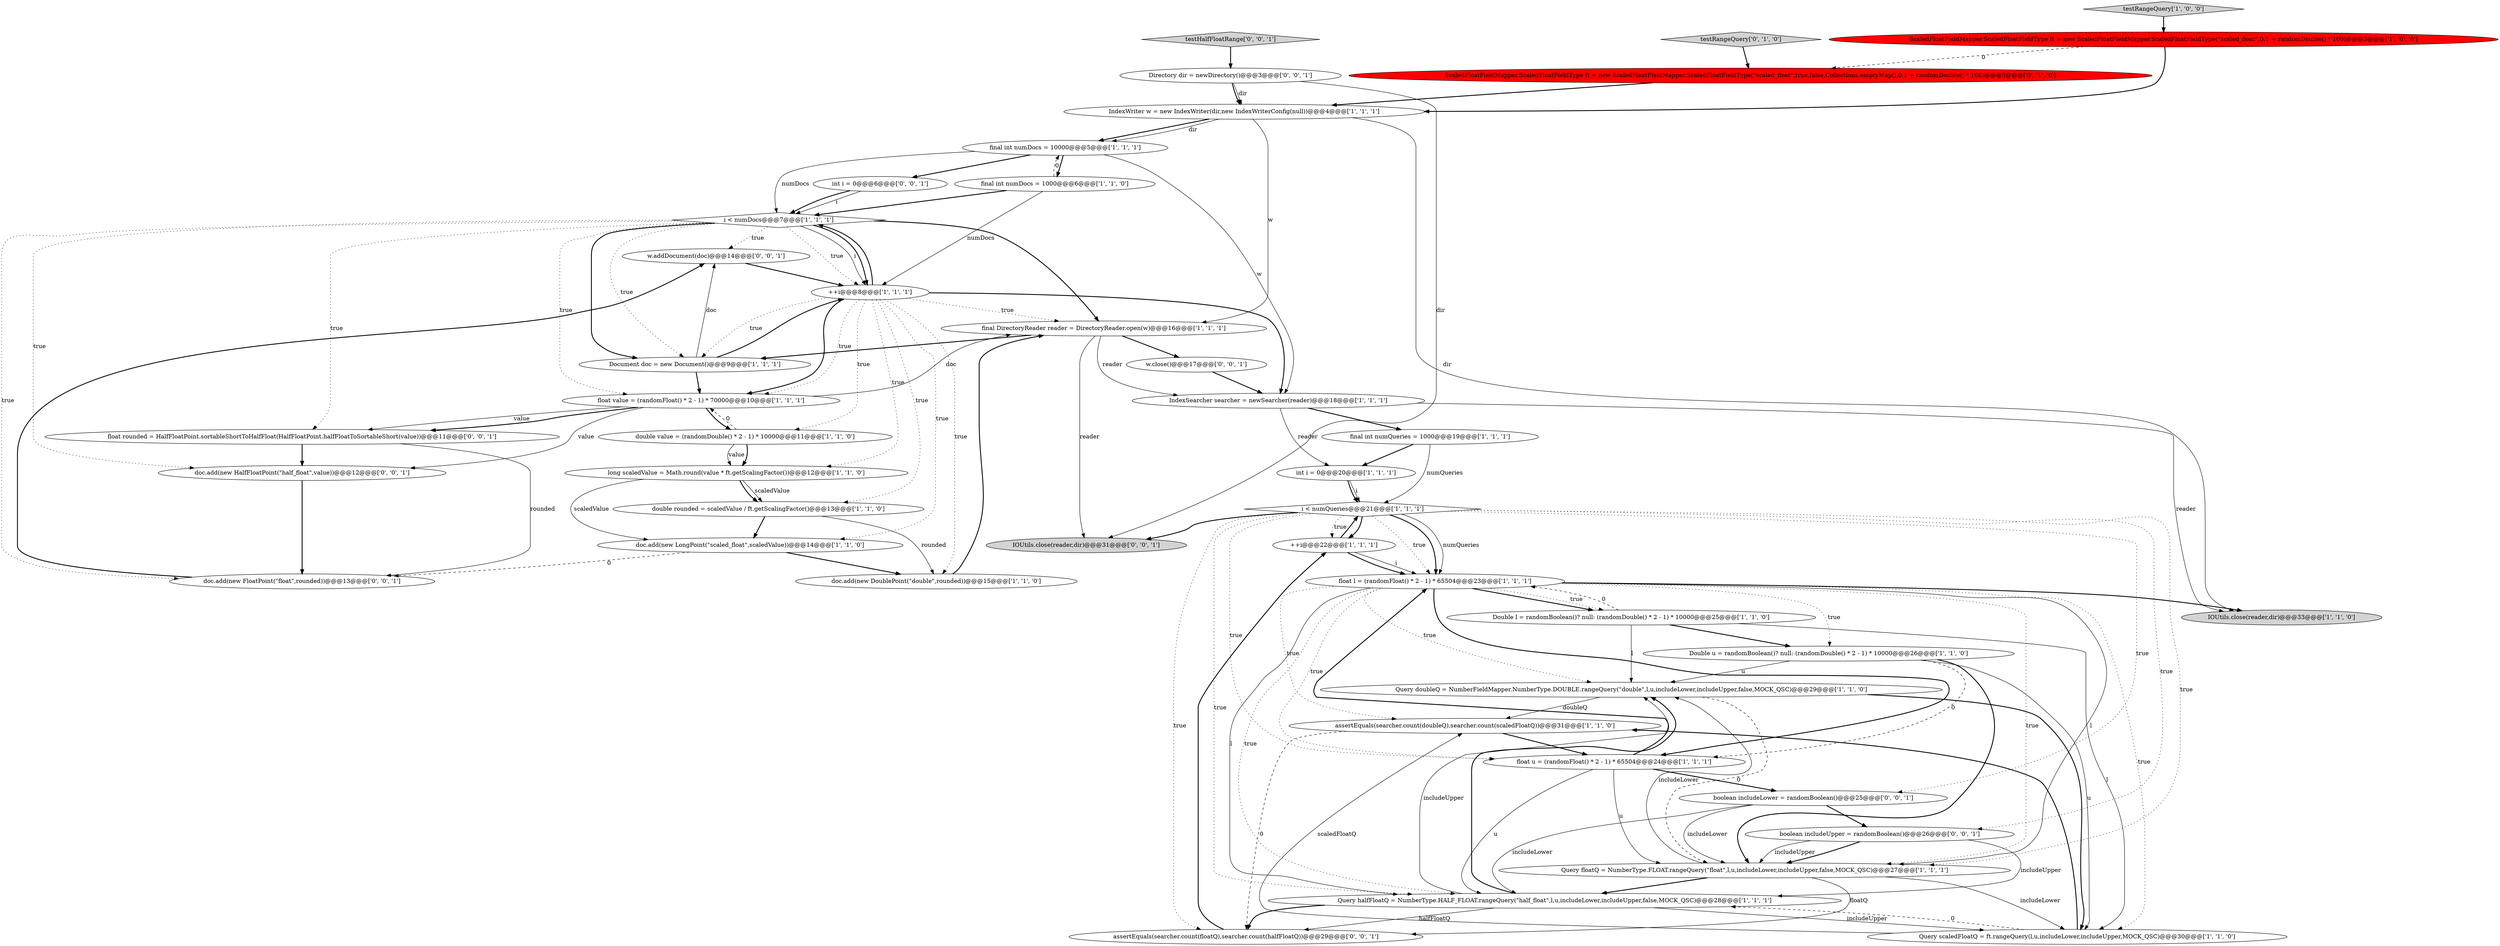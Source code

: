 digraph {
31 [style = filled, label = "testRangeQuery['0', '1', '0']", fillcolor = lightgray, shape = diamond image = "AAA0AAABBB2BBB"];
21 [style = filled, label = "final int numQueries = 1000@@@19@@@['1', '1', '1']", fillcolor = white, shape = ellipse image = "AAA0AAABBB1BBB"];
11 [style = filled, label = "ScaledFloatFieldMapper.ScaledFloatFieldType ft = new ScaledFloatFieldMapper.ScaledFloatFieldType(\"scaled_float\",0.1 + randomDouble() * 100)@@@3@@@['1', '0', '0']", fillcolor = red, shape = ellipse image = "AAA1AAABBB1BBB"];
22 [style = filled, label = "IndexWriter w = new IndexWriter(dir,new IndexWriterConfig(null))@@@4@@@['1', '1', '1']", fillcolor = white, shape = ellipse image = "AAA0AAABBB1BBB"];
18 [style = filled, label = "IOUtils.close(reader,dir)@@@33@@@['1', '1', '0']", fillcolor = lightgray, shape = ellipse image = "AAA0AAABBB1BBB"];
12 [style = filled, label = "i < numDocs@@@7@@@['1', '1', '1']", fillcolor = white, shape = diamond image = "AAA0AAABBB1BBB"];
29 [style = filled, label = "Query doubleQ = NumberFieldMapper.NumberType.DOUBLE.rangeQuery(\"double\",l,u,includeLower,includeUpper,false,MOCK_QSC)@@@29@@@['1', '1', '0']", fillcolor = white, shape = ellipse image = "AAA0AAABBB1BBB"];
6 [style = filled, label = "IndexSearcher searcher = newSearcher(reader)@@@18@@@['1', '1', '1']", fillcolor = white, shape = ellipse image = "AAA0AAABBB1BBB"];
13 [style = filled, label = "final int numDocs = 10000@@@5@@@['1', '1', '1']", fillcolor = white, shape = ellipse image = "AAA0AAABBB1BBB"];
24 [style = filled, label = "double rounded = scaledValue / ft.getScalingFactor()@@@13@@@['1', '1', '0']", fillcolor = white, shape = ellipse image = "AAA0AAABBB1BBB"];
28 [style = filled, label = "++i@@@22@@@['1', '1', '1']", fillcolor = white, shape = ellipse image = "AAA0AAABBB1BBB"];
35 [style = filled, label = "IOUtils.close(reader,dir)@@@31@@@['0', '0', '1']", fillcolor = lightgray, shape = ellipse image = "AAA0AAABBB3BBB"];
2 [style = filled, label = "i < numQueries@@@21@@@['1', '1', '1']", fillcolor = white, shape = diamond image = "AAA0AAABBB1BBB"];
7 [style = filled, label = "doc.add(new LongPoint(\"scaled_float\",scaledValue))@@@14@@@['1', '1', '0']", fillcolor = white, shape = ellipse image = "AAA0AAABBB1BBB"];
36 [style = filled, label = "w.addDocument(doc)@@@14@@@['0', '0', '1']", fillcolor = white, shape = ellipse image = "AAA0AAABBB3BBB"];
5 [style = filled, label = "Query halfFloatQ = NumberType.HALF_FLOAT.rangeQuery(\"half_float\",l,u,includeLower,includeUpper,false,MOCK_QSC)@@@28@@@['1', '1', '1']", fillcolor = white, shape = ellipse image = "AAA0AAABBB1BBB"];
16 [style = filled, label = "assertEquals(searcher.count(doubleQ),searcher.count(scaledFloatQ))@@@31@@@['1', '1', '0']", fillcolor = white, shape = ellipse image = "AAA0AAABBB1BBB"];
32 [style = filled, label = "doc.add(new HalfFloatPoint(\"half_float\",value))@@@12@@@['0', '0', '1']", fillcolor = white, shape = ellipse image = "AAA0AAABBB3BBB"];
14 [style = filled, label = "double value = (randomDouble() * 2 - 1) * 10000@@@11@@@['1', '1', '0']", fillcolor = white, shape = ellipse image = "AAA0AAABBB1BBB"];
8 [style = filled, label = "++i@@@8@@@['1', '1', '1']", fillcolor = white, shape = ellipse image = "AAA0AAABBB1BBB"];
38 [style = filled, label = "assertEquals(searcher.count(floatQ),searcher.count(halfFloatQ))@@@29@@@['0', '0', '1']", fillcolor = white, shape = ellipse image = "AAA0AAABBB3BBB"];
0 [style = filled, label = "doc.add(new DoublePoint(\"double\",rounded))@@@15@@@['1', '1', '0']", fillcolor = white, shape = ellipse image = "AAA0AAABBB1BBB"];
33 [style = filled, label = "doc.add(new FloatPoint(\"float\",rounded))@@@13@@@['0', '0', '1']", fillcolor = white, shape = ellipse image = "AAA0AAABBB3BBB"];
39 [style = filled, label = "w.close()@@@17@@@['0', '0', '1']", fillcolor = white, shape = ellipse image = "AAA0AAABBB3BBB"];
26 [style = filled, label = "Double l = randomBoolean()? null: (randomDouble() * 2 - 1) * 10000@@@25@@@['1', '1', '0']", fillcolor = white, shape = ellipse image = "AAA0AAABBB1BBB"];
34 [style = filled, label = "int i = 0@@@6@@@['0', '0', '1']", fillcolor = white, shape = ellipse image = "AAA0AAABBB3BBB"];
42 [style = filled, label = "Directory dir = newDirectory()@@@3@@@['0', '0', '1']", fillcolor = white, shape = ellipse image = "AAA0AAABBB3BBB"];
9 [style = filled, label = "final int numDocs = 1000@@@6@@@['1', '1', '0']", fillcolor = white, shape = ellipse image = "AAA0AAABBB1BBB"];
15 [style = filled, label = "float value = (randomFloat() * 2 - 1) * 70000@@@10@@@['1', '1', '1']", fillcolor = white, shape = ellipse image = "AAA0AAABBB1BBB"];
25 [style = filled, label = "Query floatQ = NumberType.FLOAT.rangeQuery(\"float\",l,u,includeLower,includeUpper,false,MOCK_QSC)@@@27@@@['1', '1', '1']", fillcolor = white, shape = ellipse image = "AAA0AAABBB1BBB"];
1 [style = filled, label = "Query scaledFloatQ = ft.rangeQuery(l,u,includeLower,includeUpper,MOCK_QSC)@@@30@@@['1', '1', '0']", fillcolor = white, shape = ellipse image = "AAA0AAABBB1BBB"];
4 [style = filled, label = "Double u = randomBoolean()? null: (randomDouble() * 2 - 1) * 10000@@@26@@@['1', '1', '0']", fillcolor = white, shape = ellipse image = "AAA0AAABBB1BBB"];
10 [style = filled, label = "Document doc = new Document()@@@9@@@['1', '1', '1']", fillcolor = white, shape = ellipse image = "AAA0AAABBB1BBB"];
23 [style = filled, label = "long scaledValue = Math.round(value * ft.getScalingFactor())@@@12@@@['1', '1', '0']", fillcolor = white, shape = ellipse image = "AAA0AAABBB1BBB"];
37 [style = filled, label = "boolean includeUpper = randomBoolean()@@@26@@@['0', '0', '1']", fillcolor = white, shape = ellipse image = "AAA0AAABBB3BBB"];
40 [style = filled, label = "float rounded = HalfFloatPoint.sortableShortToHalfFloat(HalfFloatPoint.halfFloatToSortableShort(value))@@@11@@@['0', '0', '1']", fillcolor = white, shape = ellipse image = "AAA0AAABBB3BBB"];
43 [style = filled, label = "boolean includeLower = randomBoolean()@@@25@@@['0', '0', '1']", fillcolor = white, shape = ellipse image = "AAA0AAABBB3BBB"];
3 [style = filled, label = "float u = (randomFloat() * 2 - 1) * 65504@@@24@@@['1', '1', '1']", fillcolor = white, shape = ellipse image = "AAA0AAABBB1BBB"];
17 [style = filled, label = "int i = 0@@@20@@@['1', '1', '1']", fillcolor = white, shape = ellipse image = "AAA0AAABBB1BBB"];
41 [style = filled, label = "testHalfFloatRange['0', '0', '1']", fillcolor = lightgray, shape = diamond image = "AAA0AAABBB3BBB"];
30 [style = filled, label = "ScaledFloatFieldMapper.ScaledFloatFieldType ft = new ScaledFloatFieldMapper.ScaledFloatFieldType(\"scaled_float\",true,false,Collections.emptyMap(),0.1 + randomDouble() * 100)@@@3@@@['0', '1', '0']", fillcolor = red, shape = ellipse image = "AAA1AAABBB2BBB"];
27 [style = filled, label = "final DirectoryReader reader = DirectoryReader.open(w)@@@16@@@['1', '1', '1']", fillcolor = white, shape = ellipse image = "AAA0AAABBB1BBB"];
20 [style = filled, label = "float l = (randomFloat() * 2 - 1) * 65504@@@23@@@['1', '1', '1']", fillcolor = white, shape = ellipse image = "AAA0AAABBB1BBB"];
19 [style = filled, label = "testRangeQuery['1', '0', '0']", fillcolor = lightgray, shape = diamond image = "AAA0AAABBB1BBB"];
2->35 [style = bold, label=""];
29->16 [style = solid, label="doubleQ"];
12->40 [style = dotted, label="true"];
4->25 [style = bold, label=""];
13->6 [style = solid, label="w"];
28->20 [style = bold, label=""];
42->22 [style = solid, label="dir"];
12->8 [style = dotted, label="true"];
20->26 [style = bold, label=""];
12->8 [style = solid, label="i"];
12->15 [style = dotted, label="true"];
39->6 [style = bold, label=""];
19->11 [style = bold, label=""];
8->6 [style = bold, label=""];
2->37 [style = dotted, label="true"];
5->38 [style = bold, label=""];
29->25 [style = dashed, label="0"];
2->25 [style = dotted, label="true"];
23->24 [style = solid, label="scaledValue"];
12->10 [style = bold, label=""];
5->29 [style = solid, label="includeUpper"];
10->8 [style = bold, label=""];
5->1 [style = solid, label="includeUpper"];
15->27 [style = solid, label="doc"];
31->30 [style = bold, label=""];
9->13 [style = dashed, label="0"];
22->18 [style = solid, label="dir"];
8->0 [style = dotted, label="true"];
26->29 [style = solid, label="l"];
29->1 [style = bold, label=""];
2->28 [style = bold, label=""];
22->13 [style = bold, label=""];
12->33 [style = dotted, label="true"];
2->20 [style = dotted, label="true"];
2->3 [style = dotted, label="true"];
5->29 [style = bold, label=""];
16->3 [style = bold, label=""];
13->34 [style = bold, label=""];
23->7 [style = solid, label="scaledValue"];
13->12 [style = solid, label="numDocs"];
2->20 [style = bold, label=""];
28->20 [style = solid, label="i"];
38->28 [style = bold, label=""];
20->26 [style = dotted, label="true"];
8->7 [style = dotted, label="true"];
8->23 [style = dotted, label="true"];
9->8 [style = solid, label="numDocs"];
7->0 [style = bold, label=""];
20->3 [style = bold, label=""];
6->18 [style = solid, label="reader"];
26->4 [style = bold, label=""];
2->28 [style = dotted, label="true"];
14->15 [style = dashed, label="0"];
22->13 [style = solid, label="dir"];
25->1 [style = solid, label="includeLower"];
20->18 [style = bold, label=""];
15->40 [style = solid, label="value"];
20->5 [style = dotted, label="true"];
12->32 [style = dotted, label="true"];
17->2 [style = bold, label=""];
12->10 [style = dotted, label="true"];
1->16 [style = bold, label=""];
33->36 [style = bold, label=""];
8->14 [style = dotted, label="true"];
4->3 [style = dashed, label="0"];
4->1 [style = solid, label="u"];
43->5 [style = solid, label="includeLower"];
20->3 [style = dotted, label="true"];
42->22 [style = bold, label=""];
40->33 [style = solid, label="rounded"];
24->7 [style = bold, label=""];
3->5 [style = solid, label="u"];
20->25 [style = dotted, label="true"];
8->15 [style = bold, label=""];
1->5 [style = dashed, label="0"];
15->14 [style = bold, label=""];
27->6 [style = solid, label="reader"];
6->21 [style = bold, label=""];
15->32 [style = solid, label="value"];
22->27 [style = solid, label="w"];
37->25 [style = bold, label=""];
3->25 [style = solid, label="u"];
12->36 [style = dotted, label="true"];
8->15 [style = dotted, label="true"];
34->12 [style = solid, label="i"];
4->29 [style = solid, label="u"];
32->33 [style = bold, label=""];
8->24 [style = dotted, label="true"];
27->39 [style = bold, label=""];
20->1 [style = dotted, label="true"];
14->23 [style = bold, label=""];
20->4 [style = dotted, label="true"];
12->8 [style = bold, label=""];
27->10 [style = bold, label=""];
40->32 [style = bold, label=""];
11->22 [style = bold, label=""];
36->8 [style = bold, label=""];
24->0 [style = solid, label="rounded"];
20->5 [style = solid, label="l"];
25->5 [style = bold, label=""];
15->40 [style = bold, label=""];
13->9 [style = bold, label=""];
9->12 [style = bold, label=""];
27->35 [style = solid, label="reader"];
2->5 [style = dotted, label="true"];
12->27 [style = bold, label=""];
2->20 [style = solid, label="numQueries"];
25->38 [style = solid, label="floatQ"];
8->12 [style = bold, label=""];
26->20 [style = dashed, label="0"];
43->25 [style = solid, label="includeLower"];
14->23 [style = solid, label="value"];
42->35 [style = solid, label="dir"];
16->38 [style = dashed, label="0"];
30->22 [style = bold, label=""];
6->17 [style = solid, label="reader"];
10->15 [style = bold, label=""];
0->27 [style = bold, label=""];
2->43 [style = dotted, label="true"];
5->38 [style = solid, label="halfFloatQ"];
20->25 [style = solid, label="l"];
37->5 [style = solid, label="includeUpper"];
43->37 [style = bold, label=""];
8->10 [style = dotted, label="true"];
34->12 [style = bold, label=""];
21->2 [style = solid, label="numQueries"];
26->1 [style = solid, label="l"];
28->2 [style = bold, label=""];
23->24 [style = bold, label=""];
3->20 [style = bold, label=""];
37->25 [style = solid, label="includeUpper"];
20->29 [style = dotted, label="true"];
25->29 [style = solid, label="includeLower"];
10->36 [style = solid, label="doc"];
3->43 [style = bold, label=""];
7->33 [style = dashed, label="0"];
2->38 [style = dotted, label="true"];
17->2 [style = solid, label="i"];
8->27 [style = dotted, label="true"];
11->30 [style = dashed, label="0"];
21->17 [style = bold, label=""];
1->16 [style = solid, label="scaledFloatQ"];
20->16 [style = dotted, label="true"];
41->42 [style = bold, label=""];
}
